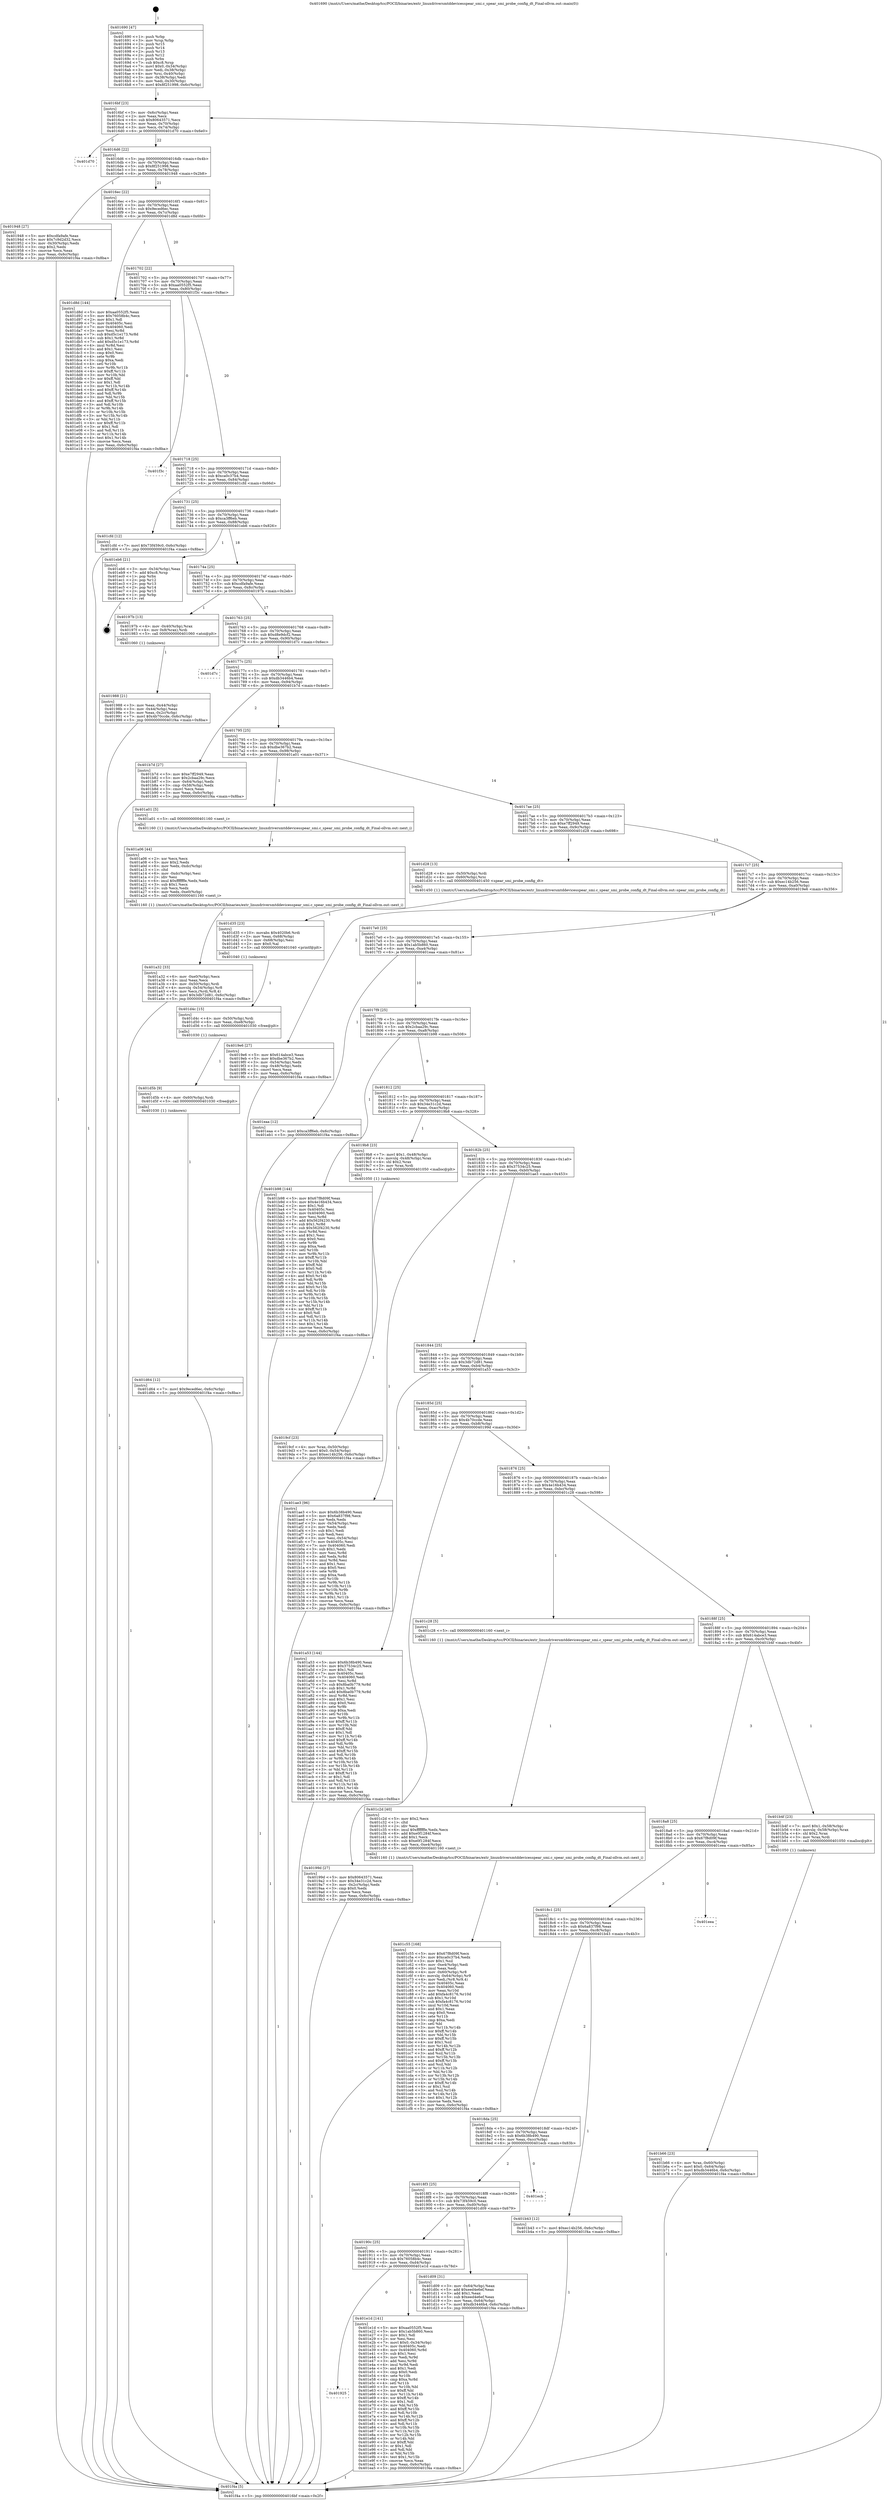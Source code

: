 digraph "0x401690" {
  label = "0x401690 (/mnt/c/Users/mathe/Desktop/tcc/POCII/binaries/extr_linuxdriversmtddevicesspear_smi.c_spear_smi_probe_config_dt_Final-ollvm.out::main(0))"
  labelloc = "t"
  node[shape=record]

  Entry [label="",width=0.3,height=0.3,shape=circle,fillcolor=black,style=filled]
  "0x4016bf" [label="{
     0x4016bf [23]\l
     | [instrs]\l
     &nbsp;&nbsp;0x4016bf \<+3\>: mov -0x6c(%rbp),%eax\l
     &nbsp;&nbsp;0x4016c2 \<+2\>: mov %eax,%ecx\l
     &nbsp;&nbsp;0x4016c4 \<+6\>: sub $0x80643571,%ecx\l
     &nbsp;&nbsp;0x4016ca \<+3\>: mov %eax,-0x70(%rbp)\l
     &nbsp;&nbsp;0x4016cd \<+3\>: mov %ecx,-0x74(%rbp)\l
     &nbsp;&nbsp;0x4016d0 \<+6\>: je 0000000000401d70 \<main+0x6e0\>\l
  }"]
  "0x401d70" [label="{
     0x401d70\l
  }", style=dashed]
  "0x4016d6" [label="{
     0x4016d6 [22]\l
     | [instrs]\l
     &nbsp;&nbsp;0x4016d6 \<+5\>: jmp 00000000004016db \<main+0x4b\>\l
     &nbsp;&nbsp;0x4016db \<+3\>: mov -0x70(%rbp),%eax\l
     &nbsp;&nbsp;0x4016de \<+5\>: sub $0x8f251998,%eax\l
     &nbsp;&nbsp;0x4016e3 \<+3\>: mov %eax,-0x78(%rbp)\l
     &nbsp;&nbsp;0x4016e6 \<+6\>: je 0000000000401948 \<main+0x2b8\>\l
  }"]
  Exit [label="",width=0.3,height=0.3,shape=circle,fillcolor=black,style=filled,peripheries=2]
  "0x401948" [label="{
     0x401948 [27]\l
     | [instrs]\l
     &nbsp;&nbsp;0x401948 \<+5\>: mov $0xcdfa9afe,%eax\l
     &nbsp;&nbsp;0x40194d \<+5\>: mov $0x7c9d2d32,%ecx\l
     &nbsp;&nbsp;0x401952 \<+3\>: mov -0x30(%rbp),%edx\l
     &nbsp;&nbsp;0x401955 \<+3\>: cmp $0x2,%edx\l
     &nbsp;&nbsp;0x401958 \<+3\>: cmovne %ecx,%eax\l
     &nbsp;&nbsp;0x40195b \<+3\>: mov %eax,-0x6c(%rbp)\l
     &nbsp;&nbsp;0x40195e \<+5\>: jmp 0000000000401f4a \<main+0x8ba\>\l
  }"]
  "0x4016ec" [label="{
     0x4016ec [22]\l
     | [instrs]\l
     &nbsp;&nbsp;0x4016ec \<+5\>: jmp 00000000004016f1 \<main+0x61\>\l
     &nbsp;&nbsp;0x4016f1 \<+3\>: mov -0x70(%rbp),%eax\l
     &nbsp;&nbsp;0x4016f4 \<+5\>: sub $0x9eced6ec,%eax\l
     &nbsp;&nbsp;0x4016f9 \<+3\>: mov %eax,-0x7c(%rbp)\l
     &nbsp;&nbsp;0x4016fc \<+6\>: je 0000000000401d8d \<main+0x6fd\>\l
  }"]
  "0x401f4a" [label="{
     0x401f4a [5]\l
     | [instrs]\l
     &nbsp;&nbsp;0x401f4a \<+5\>: jmp 00000000004016bf \<main+0x2f\>\l
  }"]
  "0x401690" [label="{
     0x401690 [47]\l
     | [instrs]\l
     &nbsp;&nbsp;0x401690 \<+1\>: push %rbp\l
     &nbsp;&nbsp;0x401691 \<+3\>: mov %rsp,%rbp\l
     &nbsp;&nbsp;0x401694 \<+2\>: push %r15\l
     &nbsp;&nbsp;0x401696 \<+2\>: push %r14\l
     &nbsp;&nbsp;0x401698 \<+2\>: push %r13\l
     &nbsp;&nbsp;0x40169a \<+2\>: push %r12\l
     &nbsp;&nbsp;0x40169c \<+1\>: push %rbx\l
     &nbsp;&nbsp;0x40169d \<+7\>: sub $0xc8,%rsp\l
     &nbsp;&nbsp;0x4016a4 \<+7\>: movl $0x0,-0x34(%rbp)\l
     &nbsp;&nbsp;0x4016ab \<+3\>: mov %edi,-0x38(%rbp)\l
     &nbsp;&nbsp;0x4016ae \<+4\>: mov %rsi,-0x40(%rbp)\l
     &nbsp;&nbsp;0x4016b2 \<+3\>: mov -0x38(%rbp),%edi\l
     &nbsp;&nbsp;0x4016b5 \<+3\>: mov %edi,-0x30(%rbp)\l
     &nbsp;&nbsp;0x4016b8 \<+7\>: movl $0x8f251998,-0x6c(%rbp)\l
  }"]
  "0x401925" [label="{
     0x401925\l
  }", style=dashed]
  "0x401d8d" [label="{
     0x401d8d [144]\l
     | [instrs]\l
     &nbsp;&nbsp;0x401d8d \<+5\>: mov $0xaa0552f5,%eax\l
     &nbsp;&nbsp;0x401d92 \<+5\>: mov $0x76058b4c,%ecx\l
     &nbsp;&nbsp;0x401d97 \<+2\>: mov $0x1,%dl\l
     &nbsp;&nbsp;0x401d99 \<+7\>: mov 0x40405c,%esi\l
     &nbsp;&nbsp;0x401da0 \<+7\>: mov 0x404060,%edi\l
     &nbsp;&nbsp;0x401da7 \<+3\>: mov %esi,%r8d\l
     &nbsp;&nbsp;0x401daa \<+7\>: sub $0xd5c1e173,%r8d\l
     &nbsp;&nbsp;0x401db1 \<+4\>: sub $0x1,%r8d\l
     &nbsp;&nbsp;0x401db5 \<+7\>: add $0xd5c1e173,%r8d\l
     &nbsp;&nbsp;0x401dbc \<+4\>: imul %r8d,%esi\l
     &nbsp;&nbsp;0x401dc0 \<+3\>: and $0x1,%esi\l
     &nbsp;&nbsp;0x401dc3 \<+3\>: cmp $0x0,%esi\l
     &nbsp;&nbsp;0x401dc6 \<+4\>: sete %r9b\l
     &nbsp;&nbsp;0x401dca \<+3\>: cmp $0xa,%edi\l
     &nbsp;&nbsp;0x401dcd \<+4\>: setl %r10b\l
     &nbsp;&nbsp;0x401dd1 \<+3\>: mov %r9b,%r11b\l
     &nbsp;&nbsp;0x401dd4 \<+4\>: xor $0xff,%r11b\l
     &nbsp;&nbsp;0x401dd8 \<+3\>: mov %r10b,%bl\l
     &nbsp;&nbsp;0x401ddb \<+3\>: xor $0xff,%bl\l
     &nbsp;&nbsp;0x401dde \<+3\>: xor $0x1,%dl\l
     &nbsp;&nbsp;0x401de1 \<+3\>: mov %r11b,%r14b\l
     &nbsp;&nbsp;0x401de4 \<+4\>: and $0xff,%r14b\l
     &nbsp;&nbsp;0x401de8 \<+3\>: and %dl,%r9b\l
     &nbsp;&nbsp;0x401deb \<+3\>: mov %bl,%r15b\l
     &nbsp;&nbsp;0x401dee \<+4\>: and $0xff,%r15b\l
     &nbsp;&nbsp;0x401df2 \<+3\>: and %dl,%r10b\l
     &nbsp;&nbsp;0x401df5 \<+3\>: or %r9b,%r14b\l
     &nbsp;&nbsp;0x401df8 \<+3\>: or %r10b,%r15b\l
     &nbsp;&nbsp;0x401dfb \<+3\>: xor %r15b,%r14b\l
     &nbsp;&nbsp;0x401dfe \<+3\>: or %bl,%r11b\l
     &nbsp;&nbsp;0x401e01 \<+4\>: xor $0xff,%r11b\l
     &nbsp;&nbsp;0x401e05 \<+3\>: or $0x1,%dl\l
     &nbsp;&nbsp;0x401e08 \<+3\>: and %dl,%r11b\l
     &nbsp;&nbsp;0x401e0b \<+3\>: or %r11b,%r14b\l
     &nbsp;&nbsp;0x401e0e \<+4\>: test $0x1,%r14b\l
     &nbsp;&nbsp;0x401e12 \<+3\>: cmovne %ecx,%eax\l
     &nbsp;&nbsp;0x401e15 \<+3\>: mov %eax,-0x6c(%rbp)\l
     &nbsp;&nbsp;0x401e18 \<+5\>: jmp 0000000000401f4a \<main+0x8ba\>\l
  }"]
  "0x401702" [label="{
     0x401702 [22]\l
     | [instrs]\l
     &nbsp;&nbsp;0x401702 \<+5\>: jmp 0000000000401707 \<main+0x77\>\l
     &nbsp;&nbsp;0x401707 \<+3\>: mov -0x70(%rbp),%eax\l
     &nbsp;&nbsp;0x40170a \<+5\>: sub $0xaa0552f5,%eax\l
     &nbsp;&nbsp;0x40170f \<+3\>: mov %eax,-0x80(%rbp)\l
     &nbsp;&nbsp;0x401712 \<+6\>: je 0000000000401f3c \<main+0x8ac\>\l
  }"]
  "0x401e1d" [label="{
     0x401e1d [141]\l
     | [instrs]\l
     &nbsp;&nbsp;0x401e1d \<+5\>: mov $0xaa0552f5,%eax\l
     &nbsp;&nbsp;0x401e22 \<+5\>: mov $0x1ab5b860,%ecx\l
     &nbsp;&nbsp;0x401e27 \<+2\>: mov $0x1,%dl\l
     &nbsp;&nbsp;0x401e29 \<+2\>: xor %esi,%esi\l
     &nbsp;&nbsp;0x401e2b \<+7\>: movl $0x0,-0x34(%rbp)\l
     &nbsp;&nbsp;0x401e32 \<+7\>: mov 0x40405c,%edi\l
     &nbsp;&nbsp;0x401e39 \<+8\>: mov 0x404060,%r8d\l
     &nbsp;&nbsp;0x401e41 \<+3\>: sub $0x1,%esi\l
     &nbsp;&nbsp;0x401e44 \<+3\>: mov %edi,%r9d\l
     &nbsp;&nbsp;0x401e47 \<+3\>: add %esi,%r9d\l
     &nbsp;&nbsp;0x401e4a \<+4\>: imul %r9d,%edi\l
     &nbsp;&nbsp;0x401e4e \<+3\>: and $0x1,%edi\l
     &nbsp;&nbsp;0x401e51 \<+3\>: cmp $0x0,%edi\l
     &nbsp;&nbsp;0x401e54 \<+4\>: sete %r10b\l
     &nbsp;&nbsp;0x401e58 \<+4\>: cmp $0xa,%r8d\l
     &nbsp;&nbsp;0x401e5c \<+4\>: setl %r11b\l
     &nbsp;&nbsp;0x401e60 \<+3\>: mov %r10b,%bl\l
     &nbsp;&nbsp;0x401e63 \<+3\>: xor $0xff,%bl\l
     &nbsp;&nbsp;0x401e66 \<+3\>: mov %r11b,%r14b\l
     &nbsp;&nbsp;0x401e69 \<+4\>: xor $0xff,%r14b\l
     &nbsp;&nbsp;0x401e6d \<+3\>: xor $0x1,%dl\l
     &nbsp;&nbsp;0x401e70 \<+3\>: mov %bl,%r15b\l
     &nbsp;&nbsp;0x401e73 \<+4\>: and $0xff,%r15b\l
     &nbsp;&nbsp;0x401e77 \<+3\>: and %dl,%r10b\l
     &nbsp;&nbsp;0x401e7a \<+3\>: mov %r14b,%r12b\l
     &nbsp;&nbsp;0x401e7d \<+4\>: and $0xff,%r12b\l
     &nbsp;&nbsp;0x401e81 \<+3\>: and %dl,%r11b\l
     &nbsp;&nbsp;0x401e84 \<+3\>: or %r10b,%r15b\l
     &nbsp;&nbsp;0x401e87 \<+3\>: or %r11b,%r12b\l
     &nbsp;&nbsp;0x401e8a \<+3\>: xor %r12b,%r15b\l
     &nbsp;&nbsp;0x401e8d \<+3\>: or %r14b,%bl\l
     &nbsp;&nbsp;0x401e90 \<+3\>: xor $0xff,%bl\l
     &nbsp;&nbsp;0x401e93 \<+3\>: or $0x1,%dl\l
     &nbsp;&nbsp;0x401e96 \<+2\>: and %dl,%bl\l
     &nbsp;&nbsp;0x401e98 \<+3\>: or %bl,%r15b\l
     &nbsp;&nbsp;0x401e9b \<+4\>: test $0x1,%r15b\l
     &nbsp;&nbsp;0x401e9f \<+3\>: cmovne %ecx,%eax\l
     &nbsp;&nbsp;0x401ea2 \<+3\>: mov %eax,-0x6c(%rbp)\l
     &nbsp;&nbsp;0x401ea5 \<+5\>: jmp 0000000000401f4a \<main+0x8ba\>\l
  }"]
  "0x401f3c" [label="{
     0x401f3c\l
  }", style=dashed]
  "0x401718" [label="{
     0x401718 [25]\l
     | [instrs]\l
     &nbsp;&nbsp;0x401718 \<+5\>: jmp 000000000040171d \<main+0x8d\>\l
     &nbsp;&nbsp;0x40171d \<+3\>: mov -0x70(%rbp),%eax\l
     &nbsp;&nbsp;0x401720 \<+5\>: sub $0xca0c37b4,%eax\l
     &nbsp;&nbsp;0x401725 \<+6\>: mov %eax,-0x84(%rbp)\l
     &nbsp;&nbsp;0x40172b \<+6\>: je 0000000000401cfd \<main+0x66d\>\l
  }"]
  "0x401d64" [label="{
     0x401d64 [12]\l
     | [instrs]\l
     &nbsp;&nbsp;0x401d64 \<+7\>: movl $0x9eced6ec,-0x6c(%rbp)\l
     &nbsp;&nbsp;0x401d6b \<+5\>: jmp 0000000000401f4a \<main+0x8ba\>\l
  }"]
  "0x401cfd" [label="{
     0x401cfd [12]\l
     | [instrs]\l
     &nbsp;&nbsp;0x401cfd \<+7\>: movl $0x73f459c0,-0x6c(%rbp)\l
     &nbsp;&nbsp;0x401d04 \<+5\>: jmp 0000000000401f4a \<main+0x8ba\>\l
  }"]
  "0x401731" [label="{
     0x401731 [25]\l
     | [instrs]\l
     &nbsp;&nbsp;0x401731 \<+5\>: jmp 0000000000401736 \<main+0xa6\>\l
     &nbsp;&nbsp;0x401736 \<+3\>: mov -0x70(%rbp),%eax\l
     &nbsp;&nbsp;0x401739 \<+5\>: sub $0xca3ff6eb,%eax\l
     &nbsp;&nbsp;0x40173e \<+6\>: mov %eax,-0x88(%rbp)\l
     &nbsp;&nbsp;0x401744 \<+6\>: je 0000000000401eb6 \<main+0x826\>\l
  }"]
  "0x401d5b" [label="{
     0x401d5b [9]\l
     | [instrs]\l
     &nbsp;&nbsp;0x401d5b \<+4\>: mov -0x60(%rbp),%rdi\l
     &nbsp;&nbsp;0x401d5f \<+5\>: call 0000000000401030 \<free@plt\>\l
     | [calls]\l
     &nbsp;&nbsp;0x401030 \{1\} (unknown)\l
  }"]
  "0x401eb6" [label="{
     0x401eb6 [21]\l
     | [instrs]\l
     &nbsp;&nbsp;0x401eb6 \<+3\>: mov -0x34(%rbp),%eax\l
     &nbsp;&nbsp;0x401eb9 \<+7\>: add $0xc8,%rsp\l
     &nbsp;&nbsp;0x401ec0 \<+1\>: pop %rbx\l
     &nbsp;&nbsp;0x401ec1 \<+2\>: pop %r12\l
     &nbsp;&nbsp;0x401ec3 \<+2\>: pop %r13\l
     &nbsp;&nbsp;0x401ec5 \<+2\>: pop %r14\l
     &nbsp;&nbsp;0x401ec7 \<+2\>: pop %r15\l
     &nbsp;&nbsp;0x401ec9 \<+1\>: pop %rbp\l
     &nbsp;&nbsp;0x401eca \<+1\>: ret\l
  }"]
  "0x40174a" [label="{
     0x40174a [25]\l
     | [instrs]\l
     &nbsp;&nbsp;0x40174a \<+5\>: jmp 000000000040174f \<main+0xbf\>\l
     &nbsp;&nbsp;0x40174f \<+3\>: mov -0x70(%rbp),%eax\l
     &nbsp;&nbsp;0x401752 \<+5\>: sub $0xcdfa9afe,%eax\l
     &nbsp;&nbsp;0x401757 \<+6\>: mov %eax,-0x8c(%rbp)\l
     &nbsp;&nbsp;0x40175d \<+6\>: je 000000000040197b \<main+0x2eb\>\l
  }"]
  "0x401d4c" [label="{
     0x401d4c [15]\l
     | [instrs]\l
     &nbsp;&nbsp;0x401d4c \<+4\>: mov -0x50(%rbp),%rdi\l
     &nbsp;&nbsp;0x401d50 \<+6\>: mov %eax,-0xe8(%rbp)\l
     &nbsp;&nbsp;0x401d56 \<+5\>: call 0000000000401030 \<free@plt\>\l
     | [calls]\l
     &nbsp;&nbsp;0x401030 \{1\} (unknown)\l
  }"]
  "0x40197b" [label="{
     0x40197b [13]\l
     | [instrs]\l
     &nbsp;&nbsp;0x40197b \<+4\>: mov -0x40(%rbp),%rax\l
     &nbsp;&nbsp;0x40197f \<+4\>: mov 0x8(%rax),%rdi\l
     &nbsp;&nbsp;0x401983 \<+5\>: call 0000000000401060 \<atoi@plt\>\l
     | [calls]\l
     &nbsp;&nbsp;0x401060 \{1\} (unknown)\l
  }"]
  "0x401763" [label="{
     0x401763 [25]\l
     | [instrs]\l
     &nbsp;&nbsp;0x401763 \<+5\>: jmp 0000000000401768 \<main+0xd8\>\l
     &nbsp;&nbsp;0x401768 \<+3\>: mov -0x70(%rbp),%eax\l
     &nbsp;&nbsp;0x40176b \<+5\>: sub $0xd8e9dcf2,%eax\l
     &nbsp;&nbsp;0x401770 \<+6\>: mov %eax,-0x90(%rbp)\l
     &nbsp;&nbsp;0x401776 \<+6\>: je 0000000000401d7c \<main+0x6ec\>\l
  }"]
  "0x401988" [label="{
     0x401988 [21]\l
     | [instrs]\l
     &nbsp;&nbsp;0x401988 \<+3\>: mov %eax,-0x44(%rbp)\l
     &nbsp;&nbsp;0x40198b \<+3\>: mov -0x44(%rbp),%eax\l
     &nbsp;&nbsp;0x40198e \<+3\>: mov %eax,-0x2c(%rbp)\l
     &nbsp;&nbsp;0x401991 \<+7\>: movl $0x4b70ccde,-0x6c(%rbp)\l
     &nbsp;&nbsp;0x401998 \<+5\>: jmp 0000000000401f4a \<main+0x8ba\>\l
  }"]
  "0x401d35" [label="{
     0x401d35 [23]\l
     | [instrs]\l
     &nbsp;&nbsp;0x401d35 \<+10\>: movabs $0x4020b6,%rdi\l
     &nbsp;&nbsp;0x401d3f \<+3\>: mov %eax,-0x68(%rbp)\l
     &nbsp;&nbsp;0x401d42 \<+3\>: mov -0x68(%rbp),%esi\l
     &nbsp;&nbsp;0x401d45 \<+2\>: mov $0x0,%al\l
     &nbsp;&nbsp;0x401d47 \<+5\>: call 0000000000401040 \<printf@plt\>\l
     | [calls]\l
     &nbsp;&nbsp;0x401040 \{1\} (unknown)\l
  }"]
  "0x401d7c" [label="{
     0x401d7c\l
  }", style=dashed]
  "0x40177c" [label="{
     0x40177c [25]\l
     | [instrs]\l
     &nbsp;&nbsp;0x40177c \<+5\>: jmp 0000000000401781 \<main+0xf1\>\l
     &nbsp;&nbsp;0x401781 \<+3\>: mov -0x70(%rbp),%eax\l
     &nbsp;&nbsp;0x401784 \<+5\>: sub $0xdb3446b4,%eax\l
     &nbsp;&nbsp;0x401789 \<+6\>: mov %eax,-0x94(%rbp)\l
     &nbsp;&nbsp;0x40178f \<+6\>: je 0000000000401b7d \<main+0x4ed\>\l
  }"]
  "0x40190c" [label="{
     0x40190c [25]\l
     | [instrs]\l
     &nbsp;&nbsp;0x40190c \<+5\>: jmp 0000000000401911 \<main+0x281\>\l
     &nbsp;&nbsp;0x401911 \<+3\>: mov -0x70(%rbp),%eax\l
     &nbsp;&nbsp;0x401914 \<+5\>: sub $0x76058b4c,%eax\l
     &nbsp;&nbsp;0x401919 \<+6\>: mov %eax,-0xd4(%rbp)\l
     &nbsp;&nbsp;0x40191f \<+6\>: je 0000000000401e1d \<main+0x78d\>\l
  }"]
  "0x401b7d" [label="{
     0x401b7d [27]\l
     | [instrs]\l
     &nbsp;&nbsp;0x401b7d \<+5\>: mov $0xe7ff2949,%eax\l
     &nbsp;&nbsp;0x401b82 \<+5\>: mov $0x2cbaa29c,%ecx\l
     &nbsp;&nbsp;0x401b87 \<+3\>: mov -0x64(%rbp),%edx\l
     &nbsp;&nbsp;0x401b8a \<+3\>: cmp -0x58(%rbp),%edx\l
     &nbsp;&nbsp;0x401b8d \<+3\>: cmovl %ecx,%eax\l
     &nbsp;&nbsp;0x401b90 \<+3\>: mov %eax,-0x6c(%rbp)\l
     &nbsp;&nbsp;0x401b93 \<+5\>: jmp 0000000000401f4a \<main+0x8ba\>\l
  }"]
  "0x401795" [label="{
     0x401795 [25]\l
     | [instrs]\l
     &nbsp;&nbsp;0x401795 \<+5\>: jmp 000000000040179a \<main+0x10a\>\l
     &nbsp;&nbsp;0x40179a \<+3\>: mov -0x70(%rbp),%eax\l
     &nbsp;&nbsp;0x40179d \<+5\>: sub $0xdbe367b2,%eax\l
     &nbsp;&nbsp;0x4017a2 \<+6\>: mov %eax,-0x98(%rbp)\l
     &nbsp;&nbsp;0x4017a8 \<+6\>: je 0000000000401a01 \<main+0x371\>\l
  }"]
  "0x401d09" [label="{
     0x401d09 [31]\l
     | [instrs]\l
     &nbsp;&nbsp;0x401d09 \<+3\>: mov -0x64(%rbp),%eax\l
     &nbsp;&nbsp;0x401d0c \<+5\>: add $0xeed4e6ef,%eax\l
     &nbsp;&nbsp;0x401d11 \<+3\>: add $0x1,%eax\l
     &nbsp;&nbsp;0x401d14 \<+5\>: sub $0xeed4e6ef,%eax\l
     &nbsp;&nbsp;0x401d19 \<+3\>: mov %eax,-0x64(%rbp)\l
     &nbsp;&nbsp;0x401d1c \<+7\>: movl $0xdb3446b4,-0x6c(%rbp)\l
     &nbsp;&nbsp;0x401d23 \<+5\>: jmp 0000000000401f4a \<main+0x8ba\>\l
  }"]
  "0x401a01" [label="{
     0x401a01 [5]\l
     | [instrs]\l
     &nbsp;&nbsp;0x401a01 \<+5\>: call 0000000000401160 \<next_i\>\l
     | [calls]\l
     &nbsp;&nbsp;0x401160 \{1\} (/mnt/c/Users/mathe/Desktop/tcc/POCII/binaries/extr_linuxdriversmtddevicesspear_smi.c_spear_smi_probe_config_dt_Final-ollvm.out::next_i)\l
  }"]
  "0x4017ae" [label="{
     0x4017ae [25]\l
     | [instrs]\l
     &nbsp;&nbsp;0x4017ae \<+5\>: jmp 00000000004017b3 \<main+0x123\>\l
     &nbsp;&nbsp;0x4017b3 \<+3\>: mov -0x70(%rbp),%eax\l
     &nbsp;&nbsp;0x4017b6 \<+5\>: sub $0xe7ff2949,%eax\l
     &nbsp;&nbsp;0x4017bb \<+6\>: mov %eax,-0x9c(%rbp)\l
     &nbsp;&nbsp;0x4017c1 \<+6\>: je 0000000000401d28 \<main+0x698\>\l
  }"]
  "0x4018f3" [label="{
     0x4018f3 [25]\l
     | [instrs]\l
     &nbsp;&nbsp;0x4018f3 \<+5\>: jmp 00000000004018f8 \<main+0x268\>\l
     &nbsp;&nbsp;0x4018f8 \<+3\>: mov -0x70(%rbp),%eax\l
     &nbsp;&nbsp;0x4018fb \<+5\>: sub $0x73f459c0,%eax\l
     &nbsp;&nbsp;0x401900 \<+6\>: mov %eax,-0xd0(%rbp)\l
     &nbsp;&nbsp;0x401906 \<+6\>: je 0000000000401d09 \<main+0x679\>\l
  }"]
  "0x401d28" [label="{
     0x401d28 [13]\l
     | [instrs]\l
     &nbsp;&nbsp;0x401d28 \<+4\>: mov -0x50(%rbp),%rdi\l
     &nbsp;&nbsp;0x401d2c \<+4\>: mov -0x60(%rbp),%rsi\l
     &nbsp;&nbsp;0x401d30 \<+5\>: call 0000000000401450 \<spear_smi_probe_config_dt\>\l
     | [calls]\l
     &nbsp;&nbsp;0x401450 \{1\} (/mnt/c/Users/mathe/Desktop/tcc/POCII/binaries/extr_linuxdriversmtddevicesspear_smi.c_spear_smi_probe_config_dt_Final-ollvm.out::spear_smi_probe_config_dt)\l
  }"]
  "0x4017c7" [label="{
     0x4017c7 [25]\l
     | [instrs]\l
     &nbsp;&nbsp;0x4017c7 \<+5\>: jmp 00000000004017cc \<main+0x13c\>\l
     &nbsp;&nbsp;0x4017cc \<+3\>: mov -0x70(%rbp),%eax\l
     &nbsp;&nbsp;0x4017cf \<+5\>: sub $0xec14b256,%eax\l
     &nbsp;&nbsp;0x4017d4 \<+6\>: mov %eax,-0xa0(%rbp)\l
     &nbsp;&nbsp;0x4017da \<+6\>: je 00000000004019e6 \<main+0x356\>\l
  }"]
  "0x401ecb" [label="{
     0x401ecb\l
  }", style=dashed]
  "0x4019e6" [label="{
     0x4019e6 [27]\l
     | [instrs]\l
     &nbsp;&nbsp;0x4019e6 \<+5\>: mov $0x614abce3,%eax\l
     &nbsp;&nbsp;0x4019eb \<+5\>: mov $0xdbe367b2,%ecx\l
     &nbsp;&nbsp;0x4019f0 \<+3\>: mov -0x54(%rbp),%edx\l
     &nbsp;&nbsp;0x4019f3 \<+3\>: cmp -0x48(%rbp),%edx\l
     &nbsp;&nbsp;0x4019f6 \<+3\>: cmovl %ecx,%eax\l
     &nbsp;&nbsp;0x4019f9 \<+3\>: mov %eax,-0x6c(%rbp)\l
     &nbsp;&nbsp;0x4019fc \<+5\>: jmp 0000000000401f4a \<main+0x8ba\>\l
  }"]
  "0x4017e0" [label="{
     0x4017e0 [25]\l
     | [instrs]\l
     &nbsp;&nbsp;0x4017e0 \<+5\>: jmp 00000000004017e5 \<main+0x155\>\l
     &nbsp;&nbsp;0x4017e5 \<+3\>: mov -0x70(%rbp),%eax\l
     &nbsp;&nbsp;0x4017e8 \<+5\>: sub $0x1ab5b860,%eax\l
     &nbsp;&nbsp;0x4017ed \<+6\>: mov %eax,-0xa4(%rbp)\l
     &nbsp;&nbsp;0x4017f3 \<+6\>: je 0000000000401eaa \<main+0x81a\>\l
  }"]
  "0x401c55" [label="{
     0x401c55 [168]\l
     | [instrs]\l
     &nbsp;&nbsp;0x401c55 \<+5\>: mov $0x67f8d09f,%ecx\l
     &nbsp;&nbsp;0x401c5a \<+5\>: mov $0xca0c37b4,%edx\l
     &nbsp;&nbsp;0x401c5f \<+3\>: mov $0x1,%sil\l
     &nbsp;&nbsp;0x401c62 \<+6\>: mov -0xe4(%rbp),%edi\l
     &nbsp;&nbsp;0x401c68 \<+3\>: imul %eax,%edi\l
     &nbsp;&nbsp;0x401c6b \<+4\>: mov -0x60(%rbp),%r8\l
     &nbsp;&nbsp;0x401c6f \<+4\>: movslq -0x64(%rbp),%r9\l
     &nbsp;&nbsp;0x401c73 \<+4\>: mov %edi,(%r8,%r9,4)\l
     &nbsp;&nbsp;0x401c77 \<+7\>: mov 0x40405c,%eax\l
     &nbsp;&nbsp;0x401c7e \<+7\>: mov 0x404060,%edi\l
     &nbsp;&nbsp;0x401c85 \<+3\>: mov %eax,%r10d\l
     &nbsp;&nbsp;0x401c88 \<+7\>: add $0xfa4c8176,%r10d\l
     &nbsp;&nbsp;0x401c8f \<+4\>: sub $0x1,%r10d\l
     &nbsp;&nbsp;0x401c93 \<+7\>: sub $0xfa4c8176,%r10d\l
     &nbsp;&nbsp;0x401c9a \<+4\>: imul %r10d,%eax\l
     &nbsp;&nbsp;0x401c9e \<+3\>: and $0x1,%eax\l
     &nbsp;&nbsp;0x401ca1 \<+3\>: cmp $0x0,%eax\l
     &nbsp;&nbsp;0x401ca4 \<+4\>: sete %r11b\l
     &nbsp;&nbsp;0x401ca8 \<+3\>: cmp $0xa,%edi\l
     &nbsp;&nbsp;0x401cab \<+3\>: setl %bl\l
     &nbsp;&nbsp;0x401cae \<+3\>: mov %r11b,%r14b\l
     &nbsp;&nbsp;0x401cb1 \<+4\>: xor $0xff,%r14b\l
     &nbsp;&nbsp;0x401cb5 \<+3\>: mov %bl,%r15b\l
     &nbsp;&nbsp;0x401cb8 \<+4\>: xor $0xff,%r15b\l
     &nbsp;&nbsp;0x401cbc \<+4\>: xor $0x1,%sil\l
     &nbsp;&nbsp;0x401cc0 \<+3\>: mov %r14b,%r12b\l
     &nbsp;&nbsp;0x401cc3 \<+4\>: and $0xff,%r12b\l
     &nbsp;&nbsp;0x401cc7 \<+3\>: and %sil,%r11b\l
     &nbsp;&nbsp;0x401cca \<+3\>: mov %r15b,%r13b\l
     &nbsp;&nbsp;0x401ccd \<+4\>: and $0xff,%r13b\l
     &nbsp;&nbsp;0x401cd1 \<+3\>: and %sil,%bl\l
     &nbsp;&nbsp;0x401cd4 \<+3\>: or %r11b,%r12b\l
     &nbsp;&nbsp;0x401cd7 \<+3\>: or %bl,%r13b\l
     &nbsp;&nbsp;0x401cda \<+3\>: xor %r13b,%r12b\l
     &nbsp;&nbsp;0x401cdd \<+3\>: or %r15b,%r14b\l
     &nbsp;&nbsp;0x401ce0 \<+4\>: xor $0xff,%r14b\l
     &nbsp;&nbsp;0x401ce4 \<+4\>: or $0x1,%sil\l
     &nbsp;&nbsp;0x401ce8 \<+3\>: and %sil,%r14b\l
     &nbsp;&nbsp;0x401ceb \<+3\>: or %r14b,%r12b\l
     &nbsp;&nbsp;0x401cee \<+4\>: test $0x1,%r12b\l
     &nbsp;&nbsp;0x401cf2 \<+3\>: cmovne %edx,%ecx\l
     &nbsp;&nbsp;0x401cf5 \<+3\>: mov %ecx,-0x6c(%rbp)\l
     &nbsp;&nbsp;0x401cf8 \<+5\>: jmp 0000000000401f4a \<main+0x8ba\>\l
  }"]
  "0x401eaa" [label="{
     0x401eaa [12]\l
     | [instrs]\l
     &nbsp;&nbsp;0x401eaa \<+7\>: movl $0xca3ff6eb,-0x6c(%rbp)\l
     &nbsp;&nbsp;0x401eb1 \<+5\>: jmp 0000000000401f4a \<main+0x8ba\>\l
  }"]
  "0x4017f9" [label="{
     0x4017f9 [25]\l
     | [instrs]\l
     &nbsp;&nbsp;0x4017f9 \<+5\>: jmp 00000000004017fe \<main+0x16e\>\l
     &nbsp;&nbsp;0x4017fe \<+3\>: mov -0x70(%rbp),%eax\l
     &nbsp;&nbsp;0x401801 \<+5\>: sub $0x2cbaa29c,%eax\l
     &nbsp;&nbsp;0x401806 \<+6\>: mov %eax,-0xa8(%rbp)\l
     &nbsp;&nbsp;0x40180c \<+6\>: je 0000000000401b98 \<main+0x508\>\l
  }"]
  "0x401c2d" [label="{
     0x401c2d [40]\l
     | [instrs]\l
     &nbsp;&nbsp;0x401c2d \<+5\>: mov $0x2,%ecx\l
     &nbsp;&nbsp;0x401c32 \<+1\>: cltd\l
     &nbsp;&nbsp;0x401c33 \<+2\>: idiv %ecx\l
     &nbsp;&nbsp;0x401c35 \<+6\>: imul $0xfffffffe,%edx,%ecx\l
     &nbsp;&nbsp;0x401c3b \<+6\>: add $0xe0f1284f,%ecx\l
     &nbsp;&nbsp;0x401c41 \<+3\>: add $0x1,%ecx\l
     &nbsp;&nbsp;0x401c44 \<+6\>: sub $0xe0f1284f,%ecx\l
     &nbsp;&nbsp;0x401c4a \<+6\>: mov %ecx,-0xe4(%rbp)\l
     &nbsp;&nbsp;0x401c50 \<+5\>: call 0000000000401160 \<next_i\>\l
     | [calls]\l
     &nbsp;&nbsp;0x401160 \{1\} (/mnt/c/Users/mathe/Desktop/tcc/POCII/binaries/extr_linuxdriversmtddevicesspear_smi.c_spear_smi_probe_config_dt_Final-ollvm.out::next_i)\l
  }"]
  "0x401b98" [label="{
     0x401b98 [144]\l
     | [instrs]\l
     &nbsp;&nbsp;0x401b98 \<+5\>: mov $0x67f8d09f,%eax\l
     &nbsp;&nbsp;0x401b9d \<+5\>: mov $0x4e16b434,%ecx\l
     &nbsp;&nbsp;0x401ba2 \<+2\>: mov $0x1,%dl\l
     &nbsp;&nbsp;0x401ba4 \<+7\>: mov 0x40405c,%esi\l
     &nbsp;&nbsp;0x401bab \<+7\>: mov 0x404060,%edi\l
     &nbsp;&nbsp;0x401bb2 \<+3\>: mov %esi,%r8d\l
     &nbsp;&nbsp;0x401bb5 \<+7\>: add $0x562f4230,%r8d\l
     &nbsp;&nbsp;0x401bbc \<+4\>: sub $0x1,%r8d\l
     &nbsp;&nbsp;0x401bc0 \<+7\>: sub $0x562f4230,%r8d\l
     &nbsp;&nbsp;0x401bc7 \<+4\>: imul %r8d,%esi\l
     &nbsp;&nbsp;0x401bcb \<+3\>: and $0x1,%esi\l
     &nbsp;&nbsp;0x401bce \<+3\>: cmp $0x0,%esi\l
     &nbsp;&nbsp;0x401bd1 \<+4\>: sete %r9b\l
     &nbsp;&nbsp;0x401bd5 \<+3\>: cmp $0xa,%edi\l
     &nbsp;&nbsp;0x401bd8 \<+4\>: setl %r10b\l
     &nbsp;&nbsp;0x401bdc \<+3\>: mov %r9b,%r11b\l
     &nbsp;&nbsp;0x401bdf \<+4\>: xor $0xff,%r11b\l
     &nbsp;&nbsp;0x401be3 \<+3\>: mov %r10b,%bl\l
     &nbsp;&nbsp;0x401be6 \<+3\>: xor $0xff,%bl\l
     &nbsp;&nbsp;0x401be9 \<+3\>: xor $0x0,%dl\l
     &nbsp;&nbsp;0x401bec \<+3\>: mov %r11b,%r14b\l
     &nbsp;&nbsp;0x401bef \<+4\>: and $0x0,%r14b\l
     &nbsp;&nbsp;0x401bf3 \<+3\>: and %dl,%r9b\l
     &nbsp;&nbsp;0x401bf6 \<+3\>: mov %bl,%r15b\l
     &nbsp;&nbsp;0x401bf9 \<+4\>: and $0x0,%r15b\l
     &nbsp;&nbsp;0x401bfd \<+3\>: and %dl,%r10b\l
     &nbsp;&nbsp;0x401c00 \<+3\>: or %r9b,%r14b\l
     &nbsp;&nbsp;0x401c03 \<+3\>: or %r10b,%r15b\l
     &nbsp;&nbsp;0x401c06 \<+3\>: xor %r15b,%r14b\l
     &nbsp;&nbsp;0x401c09 \<+3\>: or %bl,%r11b\l
     &nbsp;&nbsp;0x401c0c \<+4\>: xor $0xff,%r11b\l
     &nbsp;&nbsp;0x401c10 \<+3\>: or $0x0,%dl\l
     &nbsp;&nbsp;0x401c13 \<+3\>: and %dl,%r11b\l
     &nbsp;&nbsp;0x401c16 \<+3\>: or %r11b,%r14b\l
     &nbsp;&nbsp;0x401c19 \<+4\>: test $0x1,%r14b\l
     &nbsp;&nbsp;0x401c1d \<+3\>: cmovne %ecx,%eax\l
     &nbsp;&nbsp;0x401c20 \<+3\>: mov %eax,-0x6c(%rbp)\l
     &nbsp;&nbsp;0x401c23 \<+5\>: jmp 0000000000401f4a \<main+0x8ba\>\l
  }"]
  "0x401812" [label="{
     0x401812 [25]\l
     | [instrs]\l
     &nbsp;&nbsp;0x401812 \<+5\>: jmp 0000000000401817 \<main+0x187\>\l
     &nbsp;&nbsp;0x401817 \<+3\>: mov -0x70(%rbp),%eax\l
     &nbsp;&nbsp;0x40181a \<+5\>: sub $0x34e31c2d,%eax\l
     &nbsp;&nbsp;0x40181f \<+6\>: mov %eax,-0xac(%rbp)\l
     &nbsp;&nbsp;0x401825 \<+6\>: je 00000000004019b8 \<main+0x328\>\l
  }"]
  "0x401b66" [label="{
     0x401b66 [23]\l
     | [instrs]\l
     &nbsp;&nbsp;0x401b66 \<+4\>: mov %rax,-0x60(%rbp)\l
     &nbsp;&nbsp;0x401b6a \<+7\>: movl $0x0,-0x64(%rbp)\l
     &nbsp;&nbsp;0x401b71 \<+7\>: movl $0xdb3446b4,-0x6c(%rbp)\l
     &nbsp;&nbsp;0x401b78 \<+5\>: jmp 0000000000401f4a \<main+0x8ba\>\l
  }"]
  "0x4019b8" [label="{
     0x4019b8 [23]\l
     | [instrs]\l
     &nbsp;&nbsp;0x4019b8 \<+7\>: movl $0x1,-0x48(%rbp)\l
     &nbsp;&nbsp;0x4019bf \<+4\>: movslq -0x48(%rbp),%rax\l
     &nbsp;&nbsp;0x4019c3 \<+4\>: shl $0x2,%rax\l
     &nbsp;&nbsp;0x4019c7 \<+3\>: mov %rax,%rdi\l
     &nbsp;&nbsp;0x4019ca \<+5\>: call 0000000000401050 \<malloc@plt\>\l
     | [calls]\l
     &nbsp;&nbsp;0x401050 \{1\} (unknown)\l
  }"]
  "0x40182b" [label="{
     0x40182b [25]\l
     | [instrs]\l
     &nbsp;&nbsp;0x40182b \<+5\>: jmp 0000000000401830 \<main+0x1a0\>\l
     &nbsp;&nbsp;0x401830 \<+3\>: mov -0x70(%rbp),%eax\l
     &nbsp;&nbsp;0x401833 \<+5\>: sub $0x37534c25,%eax\l
     &nbsp;&nbsp;0x401838 \<+6\>: mov %eax,-0xb0(%rbp)\l
     &nbsp;&nbsp;0x40183e \<+6\>: je 0000000000401ae3 \<main+0x453\>\l
  }"]
  "0x4018da" [label="{
     0x4018da [25]\l
     | [instrs]\l
     &nbsp;&nbsp;0x4018da \<+5\>: jmp 00000000004018df \<main+0x24f\>\l
     &nbsp;&nbsp;0x4018df \<+3\>: mov -0x70(%rbp),%eax\l
     &nbsp;&nbsp;0x4018e2 \<+5\>: sub $0x6b38b490,%eax\l
     &nbsp;&nbsp;0x4018e7 \<+6\>: mov %eax,-0xcc(%rbp)\l
     &nbsp;&nbsp;0x4018ed \<+6\>: je 0000000000401ecb \<main+0x83b\>\l
  }"]
  "0x401ae3" [label="{
     0x401ae3 [96]\l
     | [instrs]\l
     &nbsp;&nbsp;0x401ae3 \<+5\>: mov $0x6b38b490,%eax\l
     &nbsp;&nbsp;0x401ae8 \<+5\>: mov $0x6a837f98,%ecx\l
     &nbsp;&nbsp;0x401aed \<+2\>: xor %edx,%edx\l
     &nbsp;&nbsp;0x401aef \<+3\>: mov -0x54(%rbp),%esi\l
     &nbsp;&nbsp;0x401af2 \<+2\>: mov %edx,%edi\l
     &nbsp;&nbsp;0x401af4 \<+3\>: sub $0x1,%edi\l
     &nbsp;&nbsp;0x401af7 \<+2\>: sub %edi,%esi\l
     &nbsp;&nbsp;0x401af9 \<+3\>: mov %esi,-0x54(%rbp)\l
     &nbsp;&nbsp;0x401afc \<+7\>: mov 0x40405c,%esi\l
     &nbsp;&nbsp;0x401b03 \<+7\>: mov 0x404060,%edi\l
     &nbsp;&nbsp;0x401b0a \<+3\>: sub $0x1,%edx\l
     &nbsp;&nbsp;0x401b0d \<+3\>: mov %esi,%r8d\l
     &nbsp;&nbsp;0x401b10 \<+3\>: add %edx,%r8d\l
     &nbsp;&nbsp;0x401b13 \<+4\>: imul %r8d,%esi\l
     &nbsp;&nbsp;0x401b17 \<+3\>: and $0x1,%esi\l
     &nbsp;&nbsp;0x401b1a \<+3\>: cmp $0x0,%esi\l
     &nbsp;&nbsp;0x401b1d \<+4\>: sete %r9b\l
     &nbsp;&nbsp;0x401b21 \<+3\>: cmp $0xa,%edi\l
     &nbsp;&nbsp;0x401b24 \<+4\>: setl %r10b\l
     &nbsp;&nbsp;0x401b28 \<+3\>: mov %r9b,%r11b\l
     &nbsp;&nbsp;0x401b2b \<+3\>: and %r10b,%r11b\l
     &nbsp;&nbsp;0x401b2e \<+3\>: xor %r10b,%r9b\l
     &nbsp;&nbsp;0x401b31 \<+3\>: or %r9b,%r11b\l
     &nbsp;&nbsp;0x401b34 \<+4\>: test $0x1,%r11b\l
     &nbsp;&nbsp;0x401b38 \<+3\>: cmovne %ecx,%eax\l
     &nbsp;&nbsp;0x401b3b \<+3\>: mov %eax,-0x6c(%rbp)\l
     &nbsp;&nbsp;0x401b3e \<+5\>: jmp 0000000000401f4a \<main+0x8ba\>\l
  }"]
  "0x401844" [label="{
     0x401844 [25]\l
     | [instrs]\l
     &nbsp;&nbsp;0x401844 \<+5\>: jmp 0000000000401849 \<main+0x1b9\>\l
     &nbsp;&nbsp;0x401849 \<+3\>: mov -0x70(%rbp),%eax\l
     &nbsp;&nbsp;0x40184c \<+5\>: sub $0x3db72d81,%eax\l
     &nbsp;&nbsp;0x401851 \<+6\>: mov %eax,-0xb4(%rbp)\l
     &nbsp;&nbsp;0x401857 \<+6\>: je 0000000000401a53 \<main+0x3c3\>\l
  }"]
  "0x401b43" [label="{
     0x401b43 [12]\l
     | [instrs]\l
     &nbsp;&nbsp;0x401b43 \<+7\>: movl $0xec14b256,-0x6c(%rbp)\l
     &nbsp;&nbsp;0x401b4a \<+5\>: jmp 0000000000401f4a \<main+0x8ba\>\l
  }"]
  "0x401a53" [label="{
     0x401a53 [144]\l
     | [instrs]\l
     &nbsp;&nbsp;0x401a53 \<+5\>: mov $0x6b38b490,%eax\l
     &nbsp;&nbsp;0x401a58 \<+5\>: mov $0x37534c25,%ecx\l
     &nbsp;&nbsp;0x401a5d \<+2\>: mov $0x1,%dl\l
     &nbsp;&nbsp;0x401a5f \<+7\>: mov 0x40405c,%esi\l
     &nbsp;&nbsp;0x401a66 \<+7\>: mov 0x404060,%edi\l
     &nbsp;&nbsp;0x401a6d \<+3\>: mov %esi,%r8d\l
     &nbsp;&nbsp;0x401a70 \<+7\>: sub $0x8ba0b779,%r8d\l
     &nbsp;&nbsp;0x401a77 \<+4\>: sub $0x1,%r8d\l
     &nbsp;&nbsp;0x401a7b \<+7\>: add $0x8ba0b779,%r8d\l
     &nbsp;&nbsp;0x401a82 \<+4\>: imul %r8d,%esi\l
     &nbsp;&nbsp;0x401a86 \<+3\>: and $0x1,%esi\l
     &nbsp;&nbsp;0x401a89 \<+3\>: cmp $0x0,%esi\l
     &nbsp;&nbsp;0x401a8c \<+4\>: sete %r9b\l
     &nbsp;&nbsp;0x401a90 \<+3\>: cmp $0xa,%edi\l
     &nbsp;&nbsp;0x401a93 \<+4\>: setl %r10b\l
     &nbsp;&nbsp;0x401a97 \<+3\>: mov %r9b,%r11b\l
     &nbsp;&nbsp;0x401a9a \<+4\>: xor $0xff,%r11b\l
     &nbsp;&nbsp;0x401a9e \<+3\>: mov %r10b,%bl\l
     &nbsp;&nbsp;0x401aa1 \<+3\>: xor $0xff,%bl\l
     &nbsp;&nbsp;0x401aa4 \<+3\>: xor $0x1,%dl\l
     &nbsp;&nbsp;0x401aa7 \<+3\>: mov %r11b,%r14b\l
     &nbsp;&nbsp;0x401aaa \<+4\>: and $0xff,%r14b\l
     &nbsp;&nbsp;0x401aae \<+3\>: and %dl,%r9b\l
     &nbsp;&nbsp;0x401ab1 \<+3\>: mov %bl,%r15b\l
     &nbsp;&nbsp;0x401ab4 \<+4\>: and $0xff,%r15b\l
     &nbsp;&nbsp;0x401ab8 \<+3\>: and %dl,%r10b\l
     &nbsp;&nbsp;0x401abb \<+3\>: or %r9b,%r14b\l
     &nbsp;&nbsp;0x401abe \<+3\>: or %r10b,%r15b\l
     &nbsp;&nbsp;0x401ac1 \<+3\>: xor %r15b,%r14b\l
     &nbsp;&nbsp;0x401ac4 \<+3\>: or %bl,%r11b\l
     &nbsp;&nbsp;0x401ac7 \<+4\>: xor $0xff,%r11b\l
     &nbsp;&nbsp;0x401acb \<+3\>: or $0x1,%dl\l
     &nbsp;&nbsp;0x401ace \<+3\>: and %dl,%r11b\l
     &nbsp;&nbsp;0x401ad1 \<+3\>: or %r11b,%r14b\l
     &nbsp;&nbsp;0x401ad4 \<+4\>: test $0x1,%r14b\l
     &nbsp;&nbsp;0x401ad8 \<+3\>: cmovne %ecx,%eax\l
     &nbsp;&nbsp;0x401adb \<+3\>: mov %eax,-0x6c(%rbp)\l
     &nbsp;&nbsp;0x401ade \<+5\>: jmp 0000000000401f4a \<main+0x8ba\>\l
  }"]
  "0x40185d" [label="{
     0x40185d [25]\l
     | [instrs]\l
     &nbsp;&nbsp;0x40185d \<+5\>: jmp 0000000000401862 \<main+0x1d2\>\l
     &nbsp;&nbsp;0x401862 \<+3\>: mov -0x70(%rbp),%eax\l
     &nbsp;&nbsp;0x401865 \<+5\>: sub $0x4b70ccde,%eax\l
     &nbsp;&nbsp;0x40186a \<+6\>: mov %eax,-0xb8(%rbp)\l
     &nbsp;&nbsp;0x401870 \<+6\>: je 000000000040199d \<main+0x30d\>\l
  }"]
  "0x4018c1" [label="{
     0x4018c1 [25]\l
     | [instrs]\l
     &nbsp;&nbsp;0x4018c1 \<+5\>: jmp 00000000004018c6 \<main+0x236\>\l
     &nbsp;&nbsp;0x4018c6 \<+3\>: mov -0x70(%rbp),%eax\l
     &nbsp;&nbsp;0x4018c9 \<+5\>: sub $0x6a837f98,%eax\l
     &nbsp;&nbsp;0x4018ce \<+6\>: mov %eax,-0xc8(%rbp)\l
     &nbsp;&nbsp;0x4018d4 \<+6\>: je 0000000000401b43 \<main+0x4b3\>\l
  }"]
  "0x40199d" [label="{
     0x40199d [27]\l
     | [instrs]\l
     &nbsp;&nbsp;0x40199d \<+5\>: mov $0x80643571,%eax\l
     &nbsp;&nbsp;0x4019a2 \<+5\>: mov $0x34e31c2d,%ecx\l
     &nbsp;&nbsp;0x4019a7 \<+3\>: mov -0x2c(%rbp),%edx\l
     &nbsp;&nbsp;0x4019aa \<+3\>: cmp $0x0,%edx\l
     &nbsp;&nbsp;0x4019ad \<+3\>: cmove %ecx,%eax\l
     &nbsp;&nbsp;0x4019b0 \<+3\>: mov %eax,-0x6c(%rbp)\l
     &nbsp;&nbsp;0x4019b3 \<+5\>: jmp 0000000000401f4a \<main+0x8ba\>\l
  }"]
  "0x401876" [label="{
     0x401876 [25]\l
     | [instrs]\l
     &nbsp;&nbsp;0x401876 \<+5\>: jmp 000000000040187b \<main+0x1eb\>\l
     &nbsp;&nbsp;0x40187b \<+3\>: mov -0x70(%rbp),%eax\l
     &nbsp;&nbsp;0x40187e \<+5\>: sub $0x4e16b434,%eax\l
     &nbsp;&nbsp;0x401883 \<+6\>: mov %eax,-0xbc(%rbp)\l
     &nbsp;&nbsp;0x401889 \<+6\>: je 0000000000401c28 \<main+0x598\>\l
  }"]
  "0x4019cf" [label="{
     0x4019cf [23]\l
     | [instrs]\l
     &nbsp;&nbsp;0x4019cf \<+4\>: mov %rax,-0x50(%rbp)\l
     &nbsp;&nbsp;0x4019d3 \<+7\>: movl $0x0,-0x54(%rbp)\l
     &nbsp;&nbsp;0x4019da \<+7\>: movl $0xec14b256,-0x6c(%rbp)\l
     &nbsp;&nbsp;0x4019e1 \<+5\>: jmp 0000000000401f4a \<main+0x8ba\>\l
  }"]
  "0x401a06" [label="{
     0x401a06 [44]\l
     | [instrs]\l
     &nbsp;&nbsp;0x401a06 \<+2\>: xor %ecx,%ecx\l
     &nbsp;&nbsp;0x401a08 \<+5\>: mov $0x2,%edx\l
     &nbsp;&nbsp;0x401a0d \<+6\>: mov %edx,-0xdc(%rbp)\l
     &nbsp;&nbsp;0x401a13 \<+1\>: cltd\l
     &nbsp;&nbsp;0x401a14 \<+6\>: mov -0xdc(%rbp),%esi\l
     &nbsp;&nbsp;0x401a1a \<+2\>: idiv %esi\l
     &nbsp;&nbsp;0x401a1c \<+6\>: imul $0xfffffffe,%edx,%edx\l
     &nbsp;&nbsp;0x401a22 \<+3\>: sub $0x1,%ecx\l
     &nbsp;&nbsp;0x401a25 \<+2\>: sub %ecx,%edx\l
     &nbsp;&nbsp;0x401a27 \<+6\>: mov %edx,-0xe0(%rbp)\l
     &nbsp;&nbsp;0x401a2d \<+5\>: call 0000000000401160 \<next_i\>\l
     | [calls]\l
     &nbsp;&nbsp;0x401160 \{1\} (/mnt/c/Users/mathe/Desktop/tcc/POCII/binaries/extr_linuxdriversmtddevicesspear_smi.c_spear_smi_probe_config_dt_Final-ollvm.out::next_i)\l
  }"]
  "0x401a32" [label="{
     0x401a32 [33]\l
     | [instrs]\l
     &nbsp;&nbsp;0x401a32 \<+6\>: mov -0xe0(%rbp),%ecx\l
     &nbsp;&nbsp;0x401a38 \<+3\>: imul %eax,%ecx\l
     &nbsp;&nbsp;0x401a3b \<+4\>: mov -0x50(%rbp),%rdi\l
     &nbsp;&nbsp;0x401a3f \<+4\>: movslq -0x54(%rbp),%r8\l
     &nbsp;&nbsp;0x401a43 \<+4\>: mov %ecx,(%rdi,%r8,4)\l
     &nbsp;&nbsp;0x401a47 \<+7\>: movl $0x3db72d81,-0x6c(%rbp)\l
     &nbsp;&nbsp;0x401a4e \<+5\>: jmp 0000000000401f4a \<main+0x8ba\>\l
  }"]
  "0x401eea" [label="{
     0x401eea\l
  }", style=dashed]
  "0x401c28" [label="{
     0x401c28 [5]\l
     | [instrs]\l
     &nbsp;&nbsp;0x401c28 \<+5\>: call 0000000000401160 \<next_i\>\l
     | [calls]\l
     &nbsp;&nbsp;0x401160 \{1\} (/mnt/c/Users/mathe/Desktop/tcc/POCII/binaries/extr_linuxdriversmtddevicesspear_smi.c_spear_smi_probe_config_dt_Final-ollvm.out::next_i)\l
  }"]
  "0x40188f" [label="{
     0x40188f [25]\l
     | [instrs]\l
     &nbsp;&nbsp;0x40188f \<+5\>: jmp 0000000000401894 \<main+0x204\>\l
     &nbsp;&nbsp;0x401894 \<+3\>: mov -0x70(%rbp),%eax\l
     &nbsp;&nbsp;0x401897 \<+5\>: sub $0x614abce3,%eax\l
     &nbsp;&nbsp;0x40189c \<+6\>: mov %eax,-0xc0(%rbp)\l
     &nbsp;&nbsp;0x4018a2 \<+6\>: je 0000000000401b4f \<main+0x4bf\>\l
  }"]
  "0x4018a8" [label="{
     0x4018a8 [25]\l
     | [instrs]\l
     &nbsp;&nbsp;0x4018a8 \<+5\>: jmp 00000000004018ad \<main+0x21d\>\l
     &nbsp;&nbsp;0x4018ad \<+3\>: mov -0x70(%rbp),%eax\l
     &nbsp;&nbsp;0x4018b0 \<+5\>: sub $0x67f8d09f,%eax\l
     &nbsp;&nbsp;0x4018b5 \<+6\>: mov %eax,-0xc4(%rbp)\l
     &nbsp;&nbsp;0x4018bb \<+6\>: je 0000000000401eea \<main+0x85a\>\l
  }"]
  "0x401b4f" [label="{
     0x401b4f [23]\l
     | [instrs]\l
     &nbsp;&nbsp;0x401b4f \<+7\>: movl $0x1,-0x58(%rbp)\l
     &nbsp;&nbsp;0x401b56 \<+4\>: movslq -0x58(%rbp),%rax\l
     &nbsp;&nbsp;0x401b5a \<+4\>: shl $0x2,%rax\l
     &nbsp;&nbsp;0x401b5e \<+3\>: mov %rax,%rdi\l
     &nbsp;&nbsp;0x401b61 \<+5\>: call 0000000000401050 \<malloc@plt\>\l
     | [calls]\l
     &nbsp;&nbsp;0x401050 \{1\} (unknown)\l
  }"]
  Entry -> "0x401690" [label=" 1"]
  "0x4016bf" -> "0x401d70" [label=" 0"]
  "0x4016bf" -> "0x4016d6" [label=" 22"]
  "0x401eb6" -> Exit [label=" 1"]
  "0x4016d6" -> "0x401948" [label=" 1"]
  "0x4016d6" -> "0x4016ec" [label=" 21"]
  "0x401948" -> "0x401f4a" [label=" 1"]
  "0x401690" -> "0x4016bf" [label=" 1"]
  "0x401f4a" -> "0x4016bf" [label=" 21"]
  "0x401eaa" -> "0x401f4a" [label=" 1"]
  "0x4016ec" -> "0x401d8d" [label=" 1"]
  "0x4016ec" -> "0x401702" [label=" 20"]
  "0x401e1d" -> "0x401f4a" [label=" 1"]
  "0x401702" -> "0x401f3c" [label=" 0"]
  "0x401702" -> "0x401718" [label=" 20"]
  "0x40190c" -> "0x401925" [label=" 0"]
  "0x401718" -> "0x401cfd" [label=" 1"]
  "0x401718" -> "0x401731" [label=" 19"]
  "0x40190c" -> "0x401e1d" [label=" 1"]
  "0x401731" -> "0x401eb6" [label=" 1"]
  "0x401731" -> "0x40174a" [label=" 18"]
  "0x401d8d" -> "0x401f4a" [label=" 1"]
  "0x40174a" -> "0x40197b" [label=" 1"]
  "0x40174a" -> "0x401763" [label=" 17"]
  "0x40197b" -> "0x401988" [label=" 1"]
  "0x401988" -> "0x401f4a" [label=" 1"]
  "0x401d64" -> "0x401f4a" [label=" 1"]
  "0x401763" -> "0x401d7c" [label=" 0"]
  "0x401763" -> "0x40177c" [label=" 17"]
  "0x401d5b" -> "0x401d64" [label=" 1"]
  "0x40177c" -> "0x401b7d" [label=" 2"]
  "0x40177c" -> "0x401795" [label=" 15"]
  "0x401d4c" -> "0x401d5b" [label=" 1"]
  "0x401795" -> "0x401a01" [label=" 1"]
  "0x401795" -> "0x4017ae" [label=" 14"]
  "0x401d35" -> "0x401d4c" [label=" 1"]
  "0x4017ae" -> "0x401d28" [label=" 1"]
  "0x4017ae" -> "0x4017c7" [label=" 13"]
  "0x401d09" -> "0x401f4a" [label=" 1"]
  "0x4017c7" -> "0x4019e6" [label=" 2"]
  "0x4017c7" -> "0x4017e0" [label=" 11"]
  "0x4018f3" -> "0x40190c" [label=" 1"]
  "0x4017e0" -> "0x401eaa" [label=" 1"]
  "0x4017e0" -> "0x4017f9" [label=" 10"]
  "0x401d28" -> "0x401d35" [label=" 1"]
  "0x4017f9" -> "0x401b98" [label=" 1"]
  "0x4017f9" -> "0x401812" [label=" 9"]
  "0x4018da" -> "0x4018f3" [label=" 2"]
  "0x401812" -> "0x4019b8" [label=" 1"]
  "0x401812" -> "0x40182b" [label=" 8"]
  "0x4018da" -> "0x401ecb" [label=" 0"]
  "0x40182b" -> "0x401ae3" [label=" 1"]
  "0x40182b" -> "0x401844" [label=" 7"]
  "0x4018f3" -> "0x401d09" [label=" 1"]
  "0x401844" -> "0x401a53" [label=" 1"]
  "0x401844" -> "0x40185d" [label=" 6"]
  "0x401cfd" -> "0x401f4a" [label=" 1"]
  "0x40185d" -> "0x40199d" [label=" 1"]
  "0x40185d" -> "0x401876" [label=" 5"]
  "0x40199d" -> "0x401f4a" [label=" 1"]
  "0x4019b8" -> "0x4019cf" [label=" 1"]
  "0x4019cf" -> "0x401f4a" [label=" 1"]
  "0x4019e6" -> "0x401f4a" [label=" 2"]
  "0x401a01" -> "0x401a06" [label=" 1"]
  "0x401a06" -> "0x401a32" [label=" 1"]
  "0x401a32" -> "0x401f4a" [label=" 1"]
  "0x401a53" -> "0x401f4a" [label=" 1"]
  "0x401ae3" -> "0x401f4a" [label=" 1"]
  "0x401c2d" -> "0x401c55" [label=" 1"]
  "0x401876" -> "0x401c28" [label=" 1"]
  "0x401876" -> "0x40188f" [label=" 4"]
  "0x401c28" -> "0x401c2d" [label=" 1"]
  "0x40188f" -> "0x401b4f" [label=" 1"]
  "0x40188f" -> "0x4018a8" [label=" 3"]
  "0x401b98" -> "0x401f4a" [label=" 1"]
  "0x4018a8" -> "0x401eea" [label=" 0"]
  "0x4018a8" -> "0x4018c1" [label=" 3"]
  "0x401c55" -> "0x401f4a" [label=" 1"]
  "0x4018c1" -> "0x401b43" [label=" 1"]
  "0x4018c1" -> "0x4018da" [label=" 2"]
  "0x401b43" -> "0x401f4a" [label=" 1"]
  "0x401b4f" -> "0x401b66" [label=" 1"]
  "0x401b66" -> "0x401f4a" [label=" 1"]
  "0x401b7d" -> "0x401f4a" [label=" 2"]
}

